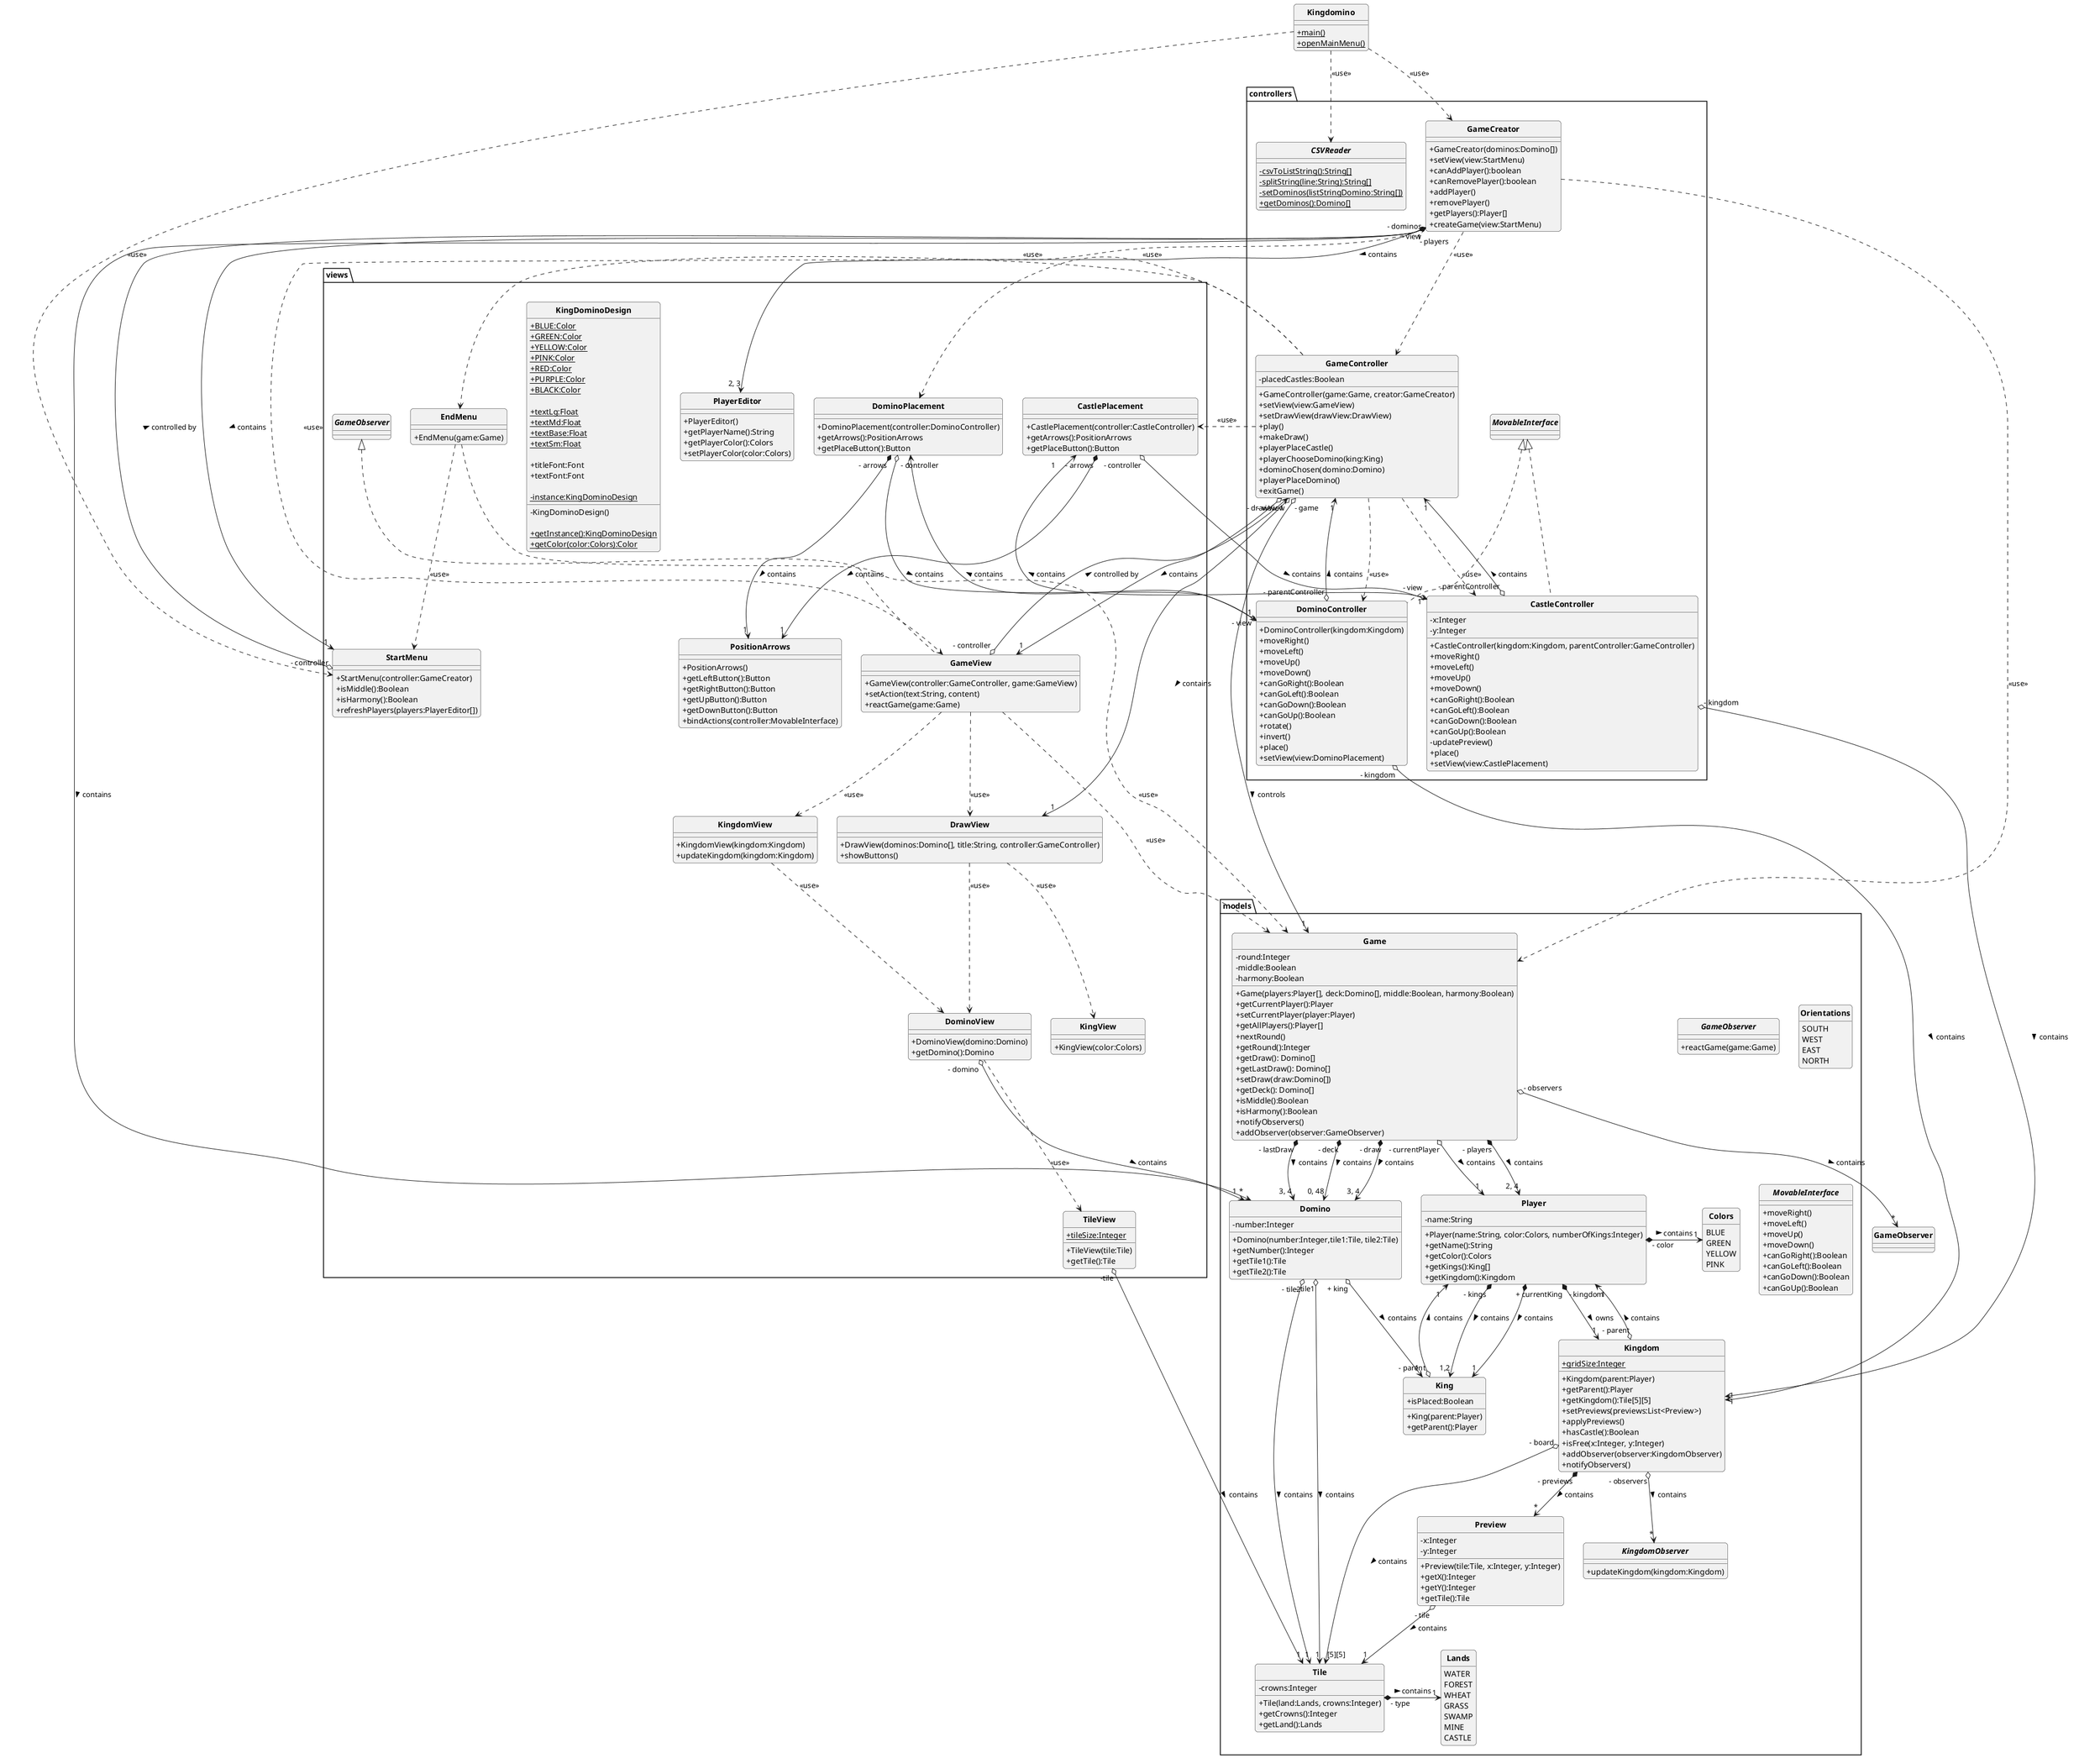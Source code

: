 @startuml
'https://plantuml.com/class-diagram

skinparam style strictuml
skinparam classAttributeIconSize 0
skinparam classFontStyle Bold
skinparam roundcorner 10
hide enum methods

class Kingdomino {
    + {static}main()
    + {static}openMainMenu()
}

package models {

    interface GameObserver {
        + reactGame(game:Game)
    }

    class Game {
        - round:Integer
        - middle:Boolean
        - harmony:Boolean
        + Game(players:Player[], deck:Domino[], middle:Boolean, harmony:Boolean)
        + getCurrentPlayer():Player
        + setCurrentPlayer(player:Player)
        + getAllPlayers():Player[]
        + nextRound()
        + getRound():Integer
        + getDraw(): Domino[]
        + getLastDraw(): Domino[]
        + setDraw(draw:Domino[])
        + getDeck(): Domino[]
        + isMiddle():Boolean
        + isHarmony():Boolean
        + notifyObservers()
        + addObserver(observer:GameObserver)
    }

    class Player {
        - name:String
        + Player(name:String, color:Colors, numberOfKings:Integer)
        + getName():String
        + getColor():Colors
        + getKings():King[]
        + getKingdom():Kingdom
    }

    class King {
        + isPlaced:Boolean
        + King(parent:Player)
        + getParent():Player
    }

    class Kingdom {
        + {static}gridSize:Integer
        + Kingdom(parent:Player)
        + getParent():Player
        + getKingdom():Tile[5][5]
        + setPreviews(previews:List<Preview>)
        + applyPreviews()
        + hasCastle():Boolean
        + isFree(x:Integer, y:Integer)
        + addObserver(observer:KingdomObserver)
        + notifyObservers()
    }

    class Domino {
        - number:Integer
        + Domino(number:Integer,tile1:Tile, tile2:Tile)
        + getNumber():Integer
        + getTile1():Tile
        + getTile2():Tile
    }

    class Tile {
        - crowns:Integer
        + Tile(land:Lands, crowns:Integer)
        + getCrowns():Integer
        + getLand():Lands
    }

    enum Lands {
        WATER
        FOREST
        WHEAT
        GRASS
        SWAMP
        MINE
        CASTLE
    }

    enum Colors {
        BLUE
        GREEN
        YELLOW
        PINK
    }

    enum Orientations {
        SOUTH
        WEST
        EAST
        NORTH
    }

    class Preview {
        - x:Integer
        - y:Integer
        + Preview(tile:Tile, x:Integer, y:Integer)
        + getX():Integer
        + getY():Integer
        + getTile():Tile
    }

    interface KingdomObserver {
        + updateKingdom(kingdom:Kingdom)
    }

    interface MovableInterface {
        + moveRight()
        + moveLeft()
        + moveUp()
        + moveDown()
        + canGoRight():Boolean
        + canGoLeft():Boolean
        + canGoDown():Boolean
        + canGoUp():Boolean
    }

}

package views {

    class GameView implements GameObserver {
        + GameView(controller:GameController, game:GameView)
        + setAction(text:String, content)
        + reactGame(game:Game)
    }

    class StartMenu {
        + StartMenu(controller:GameCreator)
        + isMiddle():Boolean
        + isHarmony():Boolean
        + refreshPlayers(players:PlayerEditor[])
    }

    class EndMenu {
        + EndMenu(game:Game)
    }

    class PlayerEditor {
        + PlayerEditor()
        + getPlayerName():String
        + getPlayerColor():Colors
        + setPlayerColor(color:Colors)
    }

    class KingdomView {
        + KingdomView(kingdom:Kingdom)
        + updateKingdom(kingdom:Kingdom)
    }

    class DrawView {
        + DrawView(dominos:Domino[], title:String, controller:GameController)
        + showButtons()
    }

    class DominoView {
        + DominoView(domino:Domino)
        + getDomino():Domino
    }

    class TileView {
        + {static}tileSize:Integer
        + TileView(tile:Tile)
        + getTile():Tile
    }

    class KingDominoDesign {
        + {static}BLUE:Color
        + {static}GREEN:Color
        + {static}YELLOW:Color
        + {static}PINK:Color
        + {static}RED:Color
        + {static}PURPLE:Color
        + {static}BLACK:Color

        + {static}textLg:Float
        + {static}textMd:Float
        + {static}textBase:Float
        + {static}textSm:Float

        + titleFont:Font
        + textFont:Font

        - {static}instance:KingDominoDesign

        - KingDominoDesign()

        + {static}getInstance():KingDominoDesign
        + {static}getColor(color:Colors):Color

    }

    class CastlePlacement {
        + CastlePlacement(controller:CastleController)
        + getArrows():PositionArrows
        + getPlaceButton():Button
    }

    class DominoPlacement {
        + DominoPlacement(controller:DominoController)
        + getArrows():PositionArrows
        + getPlaceButton():Button
    }

    class PositionArrows {
'        - leftButton:Button
'        - rightButton:Button
'        - upButton:Button
'        - downButton:Button
        + PositionArrows()
        + getLeftButton():Button
        + getRightButton():Button
        + getUpButton():Button
        + getDownButton():Button
        + bindActions(controller:MovableInterface)
    }

    class KingView {
        + KingView(color:Colors)
    }

}

package controllers {

    class GameController {
        - placedCastles:Boolean
        + GameController(game:Game, creator:GameCreator)
        + setView(view:GameView)
        + setDrawView(drawView:DrawView)
        + play()
        + makeDraw()
        + playerPlaceCastle()
        + playerChooseDomino(king:King)
        + dominoChosen(domino:Domino)
        + playerPlaceDomino()
        + exitGame()
    }

    class GameCreator {
        + GameCreator(dominos:Domino[])
        + setView(view:StartMenu)
        + canAddPlayer():boolean
        + canRemovePlayer():boolean
        + addPlayer()
        + removePlayer()
        + getPlayers():Player[]
        + createGame(view:StartMenu)
    }

    class DominoController implements MovableInterface {
        + DominoController(kingdom:Kingdom)
        + moveRight()
        + moveLeft()
        + moveUp()
        + moveDown()
        + canGoRight():Boolean
        + canGoLeft():Boolean
        + canGoDown():Boolean
        + canGoUp():Boolean
        + rotate()
        + invert()
        + place()
        + setView(view:DominoPlacement)
    }

    class CastleController implements MovableInterface {
        - x:Integer
        - y:Integer
        + CastleController(kingdom:Kingdom, parentController:GameController)
        + moveRight()
        + moveLeft()
        + moveUp()
        + moveDown()
        + canGoRight():Boolean
        + canGoLeft():Boolean
        + canGoDown():Boolean
        + canGoUp():Boolean
        - updatePreview()
        + place()
        + setView(view:CastlePlacement)
    }

    abstract class CSVReader {
        - {static} csvToListString():String[]
        - {static} splitString(line:String):String[]
        - {static} setDominos(listStringDomino:String[])
        + {static} getDominos():Domino[]
    }

}

Kingdomino ..> StartMenu : "<<use>>"
Kingdomino ..> GameCreator : "<<use>>"
Kingdomino ..> CSVReader : "<<use>>"

GameCreator " - dominos" o--> "*" Domino : > contains
GameCreator " - players" *--> "2, 3" PlayerEditor : > contains
GameCreator " - view" o--> "1" StartMenu : > contains
GameCreator ..> Game : "<<use>>"
GameCreator ..> GameView : "<<use>>"
GameCreator ..> GameController : "<<use>>"

Game " - players" *--> "2, 4" Player : > contains
Game " - deck" *--> "0, 48" Domino : > contains
Game " - draw" *--> "3, 4" Domino : > contains
Game " - lastDraw" *--> "3, 4" Domino : > contains
Game " - observers" o--> "*" GameObserver : > contains
Game " - currentPlayer" o--> "1" Player : > contains

GameController " - game" o--> "1" Game : > controls
GameController " - view" o--> "1" GameView : > contains
GameController " - drawView" o--> "1" DrawView : > contains
GameController ..> CastlePlacement : <<use>>
GameController ..> DominoPlacement : <<use>>
GameController ..> DominoController : <<use>>
GameController ..> CastleController : <<use>>
GameController ..> EndMenu : "<<use>>"

DominoPlacement " - arrows" *--> "1" PositionArrows : > contains
DominoPlacement " - controller" o--> "1" DominoController : > contains

CastlePlacement " - arrows" *--> "1" PositionArrows : > contains
CastlePlacement " - controller" o--> "1" CastleController : > contains

GameView " - controller" o--> "1" GameController : > controlled by
GameView ..> Game : "<<use>>"
GameView ..> KingdomView : "<<use>>"
GameView ..> DrawView : <<use>>

StartMenu " - controller" o--> "1" GameCreator : > controlled by

EndMenu ..> Game : "<<use>>"
EndMenu ..> StartMenu : "<<use>>"

Player " - kingdom"  *--> "1" Kingdom : > owns
Player " - kings" *--> "1,2" King : > contains
Player " + currentKing" *--> "1" King : > contains
Player " - color" *-> "1" Colors : > contains

King " - parent" o--> "1" Player : > contains

Kingdom " - parent" o--> "1" Player : > contains
Kingdom " - board" o--> "[5][5]" Tile : > contains
Kingdom " - observers" o--> "*" KingdomObserver : > contains
Kingdom " - previews" *--> "*" Preview : > contains

CastleController " - kingdom" o--> "1" Kingdom : > contains
CastleController " - view" o--> "1" CastlePlacement : > contains
CastleController " - parentController" o--> "1" GameController : > contains

DominoController " - kingdom" o--> "1" Kingdom : > contains
DominoController " - view" o--> "1" DominoPlacement : > contains
DominoController " - parentController" o--> "1" GameController : > contains

KingdomView ..> DominoView : <<use>>

DrawView ..> DominoView : <<use>>
DrawView ..> KingView : <<use>>

DominoView " - domino" o--> "1" Domino : > contains
DominoView ..> TileView : <<use>>

Domino " - tile1" o-> "1" Tile : > contains
Domino " - tile2" o-> "1" Tile : > contains
Domino " + king" o--> "1" King : > contains

Tile " - type" *-> "1" Lands : > contains

TileView " -tile" o--> "1" Tile : > contains

Preview " - tile" o--> "1" Tile : > contains


@enduml